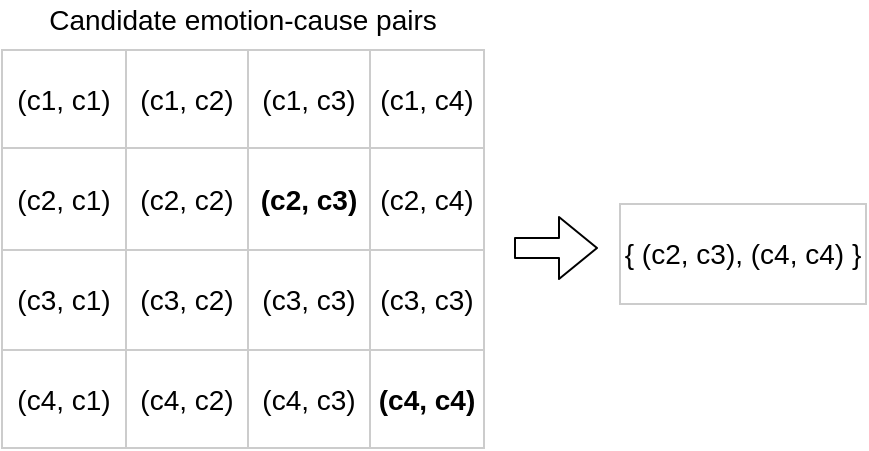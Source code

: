 <mxfile version="14.8.6" type="github">
  <diagram id="MBqKtfXBQmt_tBr0Ig7z" name="Page-1">
    <mxGraphModel dx="898" dy="490" grid="0" gridSize="10" guides="1" tooltips="1" connect="1" arrows="1" fold="1" page="1" pageScale="1" pageWidth="827" pageHeight="1169" background="none" math="0" shadow="0">
      <root>
        <mxCell id="0" />
        <mxCell id="1" parent="0" />
        <mxCell id="mURmj63mKeEpH5D8UC5u-1" value="" style="shape=table;startSize=0;container=1;collapsible=0;childLayout=tableLayout;strokeColor=#CCCCCC;" vertex="1" parent="1">
          <mxGeometry x="75" y="81" width="241" height="199" as="geometry" />
        </mxCell>
        <mxCell id="mURmj63mKeEpH5D8UC5u-2" value="" style="shape=partialRectangle;collapsible=0;dropTarget=0;pointerEvents=0;fillColor=none;top=0;left=0;bottom=0;right=0;points=[[0,0.5],[1,0.5]];portConstraint=eastwest;" vertex="1" parent="mURmj63mKeEpH5D8UC5u-1">
          <mxGeometry width="241" height="49" as="geometry" />
        </mxCell>
        <mxCell id="mURmj63mKeEpH5D8UC5u-3" value="&lt;font style=&quot;font-size: 14px&quot;&gt;(c1, c1)&lt;/font&gt;" style="shape=partialRectangle;html=1;whiteSpace=wrap;connectable=0;overflow=hidden;fillColor=none;top=0;left=0;bottom=0;right=0;" vertex="1" parent="mURmj63mKeEpH5D8UC5u-2">
          <mxGeometry width="62" height="49" as="geometry" />
        </mxCell>
        <mxCell id="mURmj63mKeEpH5D8UC5u-4" value="&lt;font style=&quot;font-size: 14px&quot;&gt;(c1, c2)&lt;/font&gt;" style="shape=partialRectangle;html=1;whiteSpace=wrap;connectable=0;overflow=hidden;fillColor=none;top=0;left=0;bottom=0;right=0;" vertex="1" parent="mURmj63mKeEpH5D8UC5u-2">
          <mxGeometry x="62" width="61" height="49" as="geometry" />
        </mxCell>
        <mxCell id="mURmj63mKeEpH5D8UC5u-5" value="&lt;span&gt;&lt;font style=&quot;font-size: 14px&quot;&gt;(c1, c3)&lt;/font&gt;&lt;/span&gt;" style="shape=partialRectangle;html=1;whiteSpace=wrap;connectable=0;overflow=hidden;fillColor=none;top=0;left=0;bottom=0;right=0;" vertex="1" parent="mURmj63mKeEpH5D8UC5u-2">
          <mxGeometry x="123" width="61" height="49" as="geometry" />
        </mxCell>
        <mxCell id="mURmj63mKeEpH5D8UC5u-6" value="&lt;span&gt;&lt;font style=&quot;font-size: 14px&quot;&gt;(c1, c4)&lt;/font&gt;&lt;/span&gt;" style="shape=partialRectangle;html=1;whiteSpace=wrap;connectable=0;overflow=hidden;fillColor=none;top=0;left=0;bottom=0;right=0;" vertex="1" parent="mURmj63mKeEpH5D8UC5u-2">
          <mxGeometry x="184" width="57" height="49" as="geometry" />
        </mxCell>
        <mxCell id="mURmj63mKeEpH5D8UC5u-7" value="" style="shape=partialRectangle;collapsible=0;dropTarget=0;pointerEvents=0;fillColor=none;top=0;left=0;bottom=0;right=0;points=[[0,0.5],[1,0.5]];portConstraint=eastwest;" vertex="1" parent="mURmj63mKeEpH5D8UC5u-1">
          <mxGeometry y="49" width="241" height="51" as="geometry" />
        </mxCell>
        <mxCell id="mURmj63mKeEpH5D8UC5u-8" value="&lt;font style=&quot;font-size: 14px&quot;&gt;(c2, c1)&lt;/font&gt;" style="shape=partialRectangle;html=1;whiteSpace=wrap;connectable=0;overflow=hidden;fillColor=none;top=0;left=0;bottom=0;right=0;" vertex="1" parent="mURmj63mKeEpH5D8UC5u-7">
          <mxGeometry width="62" height="51" as="geometry" />
        </mxCell>
        <mxCell id="mURmj63mKeEpH5D8UC5u-9" value="&lt;span style=&quot;font-size: 14px&quot;&gt;(c2, c2)&lt;/span&gt;" style="shape=partialRectangle;html=1;whiteSpace=wrap;connectable=0;overflow=hidden;fillColor=none;top=0;left=0;bottom=0;right=0;" vertex="1" parent="mURmj63mKeEpH5D8UC5u-7">
          <mxGeometry x="62" width="61" height="51" as="geometry" />
        </mxCell>
        <mxCell id="mURmj63mKeEpH5D8UC5u-10" value="&lt;span style=&quot;font-size: 14px&quot;&gt;&lt;b&gt;(c2, c3)&lt;/b&gt;&lt;/span&gt;" style="shape=partialRectangle;html=1;whiteSpace=wrap;connectable=0;overflow=hidden;fillColor=none;top=0;left=0;bottom=0;right=0;" vertex="1" parent="mURmj63mKeEpH5D8UC5u-7">
          <mxGeometry x="123" width="61" height="51" as="geometry" />
        </mxCell>
        <mxCell id="mURmj63mKeEpH5D8UC5u-11" value="&lt;span style=&quot;font-size: 14px&quot;&gt;(c2, c4)&lt;/span&gt;" style="shape=partialRectangle;html=1;whiteSpace=wrap;connectable=0;overflow=hidden;fillColor=none;top=0;left=0;bottom=0;right=0;" vertex="1" parent="mURmj63mKeEpH5D8UC5u-7">
          <mxGeometry x="184" width="57" height="51" as="geometry" />
        </mxCell>
        <mxCell id="mURmj63mKeEpH5D8UC5u-12" value="" style="shape=partialRectangle;collapsible=0;dropTarget=0;pointerEvents=0;fillColor=none;top=0;left=0;bottom=0;right=0;points=[[0,0.5],[1,0.5]];portConstraint=eastwest;" vertex="1" parent="mURmj63mKeEpH5D8UC5u-1">
          <mxGeometry y="100" width="241" height="50" as="geometry" />
        </mxCell>
        <mxCell id="mURmj63mKeEpH5D8UC5u-13" value="&lt;span style=&quot;font-size: 14px&quot;&gt;(c3, c1)&lt;/span&gt;" style="shape=partialRectangle;html=1;whiteSpace=wrap;connectable=0;overflow=hidden;fillColor=none;top=0;left=0;bottom=0;right=0;" vertex="1" parent="mURmj63mKeEpH5D8UC5u-12">
          <mxGeometry width="62" height="50" as="geometry" />
        </mxCell>
        <mxCell id="mURmj63mKeEpH5D8UC5u-14" value="&lt;span style=&quot;font-size: 14px&quot;&gt;(c3, c2)&lt;/span&gt;" style="shape=partialRectangle;html=1;whiteSpace=wrap;connectable=0;overflow=hidden;fillColor=none;top=0;left=0;bottom=0;right=0;" vertex="1" parent="mURmj63mKeEpH5D8UC5u-12">
          <mxGeometry x="62" width="61" height="50" as="geometry" />
        </mxCell>
        <mxCell id="mURmj63mKeEpH5D8UC5u-15" value="&lt;span style=&quot;font-size: 14px&quot;&gt;(c3, c3)&lt;/span&gt;" style="shape=partialRectangle;html=1;whiteSpace=wrap;connectable=0;overflow=hidden;fillColor=none;top=0;left=0;bottom=0;right=0;" vertex="1" parent="mURmj63mKeEpH5D8UC5u-12">
          <mxGeometry x="123" width="61" height="50" as="geometry" />
        </mxCell>
        <mxCell id="mURmj63mKeEpH5D8UC5u-16" value="&lt;span style=&quot;font-size: 14px&quot;&gt;(c3, c3)&lt;/span&gt;" style="shape=partialRectangle;html=1;whiteSpace=wrap;connectable=0;overflow=hidden;fillColor=none;top=0;left=0;bottom=0;right=0;" vertex="1" parent="mURmj63mKeEpH5D8UC5u-12">
          <mxGeometry x="184" width="57" height="50" as="geometry" />
        </mxCell>
        <mxCell id="mURmj63mKeEpH5D8UC5u-17" value="" style="shape=partialRectangle;collapsible=0;dropTarget=0;pointerEvents=0;fillColor=none;top=0;left=0;bottom=0;right=0;points=[[0,0.5],[1,0.5]];portConstraint=eastwest;" vertex="1" parent="mURmj63mKeEpH5D8UC5u-1">
          <mxGeometry y="150" width="241" height="49" as="geometry" />
        </mxCell>
        <mxCell id="mURmj63mKeEpH5D8UC5u-18" value="&lt;span style=&quot;font-size: 14px&quot;&gt;(c4, c1)&lt;/span&gt;" style="shape=partialRectangle;html=1;whiteSpace=wrap;connectable=0;overflow=hidden;fillColor=none;top=0;left=0;bottom=0;right=0;" vertex="1" parent="mURmj63mKeEpH5D8UC5u-17">
          <mxGeometry width="62" height="49" as="geometry" />
        </mxCell>
        <mxCell id="mURmj63mKeEpH5D8UC5u-19" value="&lt;span style=&quot;font-size: 14px&quot;&gt;(c4, c2)&lt;/span&gt;" style="shape=partialRectangle;html=1;whiteSpace=wrap;connectable=0;overflow=hidden;fillColor=none;top=0;left=0;bottom=0;right=0;" vertex="1" parent="mURmj63mKeEpH5D8UC5u-17">
          <mxGeometry x="62" width="61" height="49" as="geometry" />
        </mxCell>
        <mxCell id="mURmj63mKeEpH5D8UC5u-20" value="&lt;span style=&quot;font-size: 14px&quot;&gt;(c4, c3)&lt;/span&gt;" style="shape=partialRectangle;html=1;whiteSpace=wrap;connectable=0;overflow=hidden;fillColor=none;top=0;left=0;bottom=0;right=0;" vertex="1" parent="mURmj63mKeEpH5D8UC5u-17">
          <mxGeometry x="123" width="61" height="49" as="geometry" />
        </mxCell>
        <mxCell id="mURmj63mKeEpH5D8UC5u-21" value="&lt;span style=&quot;font-size: 14px&quot;&gt;&lt;b&gt;(c4, c4)&lt;/b&gt;&lt;/span&gt;" style="shape=partialRectangle;html=1;whiteSpace=wrap;connectable=0;overflow=hidden;fillColor=none;top=0;left=0;bottom=0;right=0;" vertex="1" parent="mURmj63mKeEpH5D8UC5u-17">
          <mxGeometry x="184" width="57" height="49" as="geometry" />
        </mxCell>
        <mxCell id="mURmj63mKeEpH5D8UC5u-22" value="" style="endArrow=classic;html=1;shape=flexArrow;" edge="1" parent="1">
          <mxGeometry width="50" height="50" relative="1" as="geometry">
            <mxPoint x="331" y="180" as="sourcePoint" />
            <mxPoint x="373" y="180" as="targetPoint" />
          </mxGeometry>
        </mxCell>
        <mxCell id="mURmj63mKeEpH5D8UC5u-23" value="&lt;font style=&quot;font-size: 14px&quot;&gt;{ (c2, c3), (c4, c4) }&lt;/font&gt;" style="rounded=0;whiteSpace=wrap;html=1;strokeWidth=1;strokeColor=#CCCCCC;" vertex="1" parent="1">
          <mxGeometry x="384" y="158" width="123" height="50" as="geometry" />
        </mxCell>
        <mxCell id="mURmj63mKeEpH5D8UC5u-24" value="&lt;font style=&quot;font-size: 14px&quot;&gt;Candidate emotion-cause pairs&lt;/font&gt;" style="text;html=1;strokeColor=none;fillColor=none;align=center;verticalAlign=middle;whiteSpace=wrap;rounded=0;rotation=0;" vertex="1" parent="1">
          <mxGeometry x="89" y="56" width="213" height="20" as="geometry" />
        </mxCell>
      </root>
    </mxGraphModel>
  </diagram>
</mxfile>
